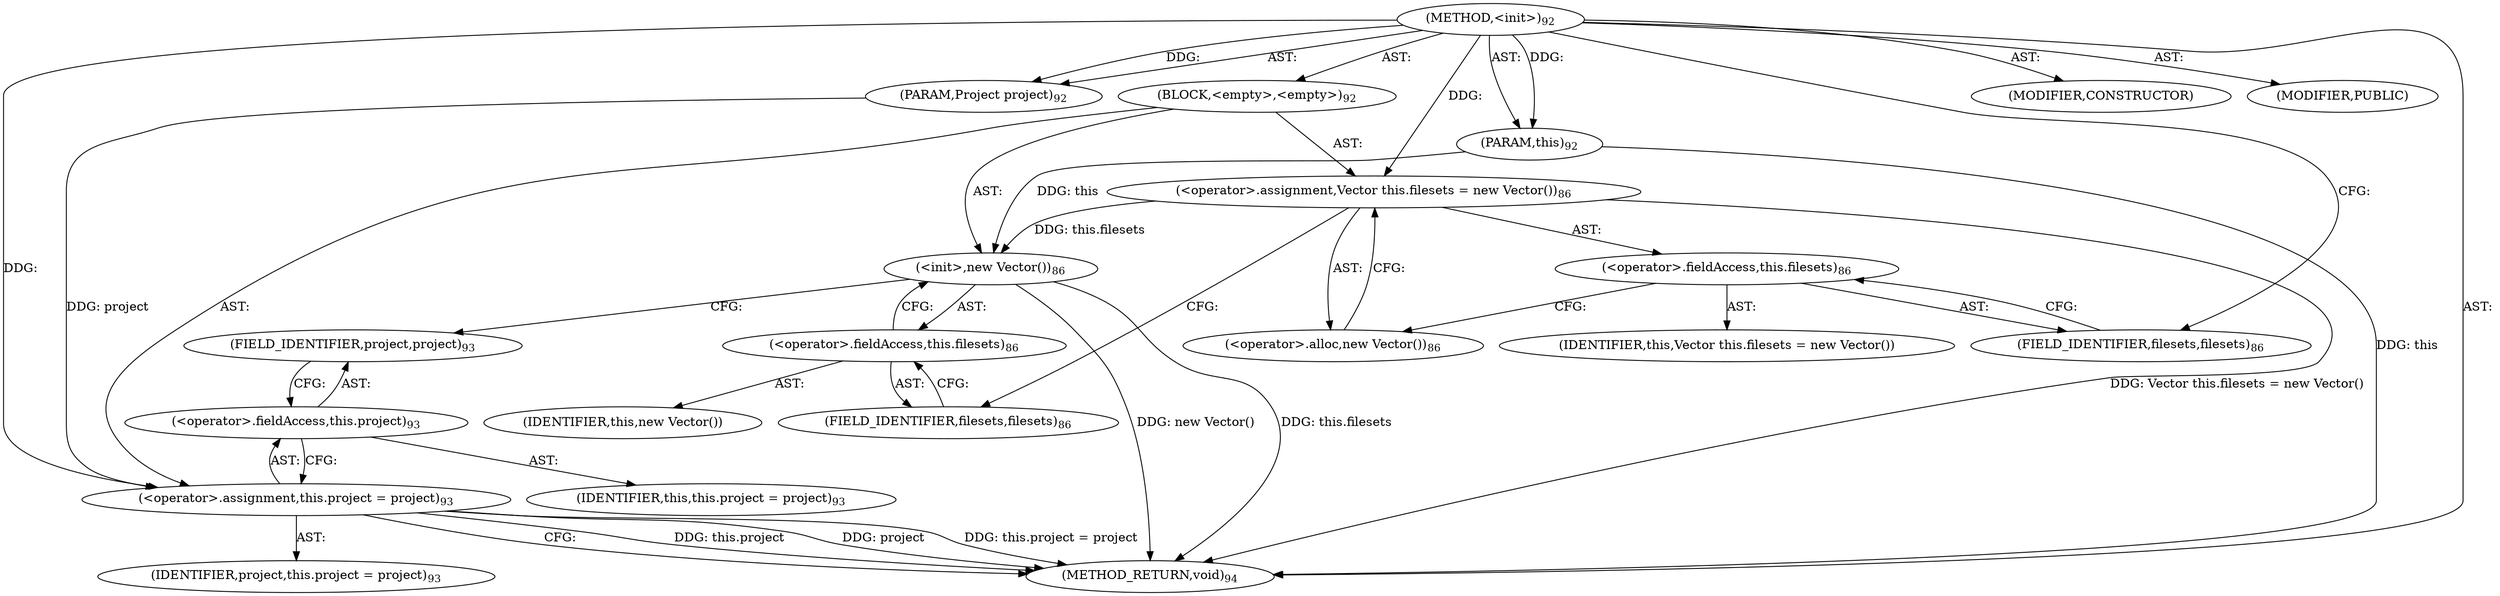 digraph "&lt;init&gt;" {  
"111669149696" [label = <(METHOD,&lt;init&gt;)<SUB>92</SUB>> ]
"115964116997" [label = <(PARAM,this)<SUB>92</SUB>> ]
"115964116998" [label = <(PARAM,Project project)<SUB>92</SUB>> ]
"25769803776" [label = <(BLOCK,&lt;empty&gt;,&lt;empty&gt;)<SUB>92</SUB>> ]
"30064771072" [label = <(&lt;operator&gt;.assignment,Vector this.filesets = new Vector())<SUB>86</SUB>> ]
"30064771073" [label = <(&lt;operator&gt;.fieldAccess,this.filesets)<SUB>86</SUB>> ]
"68719476750" [label = <(IDENTIFIER,this,Vector this.filesets = new Vector())> ]
"55834574848" [label = <(FIELD_IDENTIFIER,filesets,filesets)<SUB>86</SUB>> ]
"30064771074" [label = <(&lt;operator&gt;.alloc,new Vector())<SUB>86</SUB>> ]
"30064771075" [label = <(&lt;init&gt;,new Vector())<SUB>86</SUB>> ]
"30064771076" [label = <(&lt;operator&gt;.fieldAccess,this.filesets)<SUB>86</SUB>> ]
"68719476751" [label = <(IDENTIFIER,this,new Vector())> ]
"55834574849" [label = <(FIELD_IDENTIFIER,filesets,filesets)<SUB>86</SUB>> ]
"30064771077" [label = <(&lt;operator&gt;.assignment,this.project = project)<SUB>93</SUB>> ]
"30064771078" [label = <(&lt;operator&gt;.fieldAccess,this.project)<SUB>93</SUB>> ]
"68719476749" [label = <(IDENTIFIER,this,this.project = project)<SUB>93</SUB>> ]
"55834574850" [label = <(FIELD_IDENTIFIER,project,project)<SUB>93</SUB>> ]
"68719476752" [label = <(IDENTIFIER,project,this.project = project)<SUB>93</SUB>> ]
"133143986178" [label = <(MODIFIER,CONSTRUCTOR)> ]
"133143986179" [label = <(MODIFIER,PUBLIC)> ]
"128849018880" [label = <(METHOD_RETURN,void)<SUB>94</SUB>> ]
  "111669149696" -> "115964116997"  [ label = "AST: "] 
  "111669149696" -> "115964116998"  [ label = "AST: "] 
  "111669149696" -> "25769803776"  [ label = "AST: "] 
  "111669149696" -> "133143986178"  [ label = "AST: "] 
  "111669149696" -> "133143986179"  [ label = "AST: "] 
  "111669149696" -> "128849018880"  [ label = "AST: "] 
  "25769803776" -> "30064771072"  [ label = "AST: "] 
  "25769803776" -> "30064771075"  [ label = "AST: "] 
  "25769803776" -> "30064771077"  [ label = "AST: "] 
  "30064771072" -> "30064771073"  [ label = "AST: "] 
  "30064771072" -> "30064771074"  [ label = "AST: "] 
  "30064771073" -> "68719476750"  [ label = "AST: "] 
  "30064771073" -> "55834574848"  [ label = "AST: "] 
  "30064771075" -> "30064771076"  [ label = "AST: "] 
  "30064771076" -> "68719476751"  [ label = "AST: "] 
  "30064771076" -> "55834574849"  [ label = "AST: "] 
  "30064771077" -> "30064771078"  [ label = "AST: "] 
  "30064771077" -> "68719476752"  [ label = "AST: "] 
  "30064771078" -> "68719476749"  [ label = "AST: "] 
  "30064771078" -> "55834574850"  [ label = "AST: "] 
  "30064771072" -> "55834574849"  [ label = "CFG: "] 
  "30064771075" -> "55834574850"  [ label = "CFG: "] 
  "30064771077" -> "128849018880"  [ label = "CFG: "] 
  "30064771073" -> "30064771074"  [ label = "CFG: "] 
  "30064771074" -> "30064771072"  [ label = "CFG: "] 
  "30064771076" -> "30064771075"  [ label = "CFG: "] 
  "30064771078" -> "30064771077"  [ label = "CFG: "] 
  "55834574848" -> "30064771073"  [ label = "CFG: "] 
  "55834574849" -> "30064771076"  [ label = "CFG: "] 
  "55834574850" -> "30064771078"  [ label = "CFG: "] 
  "111669149696" -> "55834574848"  [ label = "CFG: "] 
  "115964116997" -> "128849018880"  [ label = "DDG: this"] 
  "30064771072" -> "128849018880"  [ label = "DDG: Vector this.filesets = new Vector()"] 
  "30064771075" -> "128849018880"  [ label = "DDG: this.filesets"] 
  "30064771075" -> "128849018880"  [ label = "DDG: new Vector()"] 
  "30064771077" -> "128849018880"  [ label = "DDG: this.project"] 
  "30064771077" -> "128849018880"  [ label = "DDG: project"] 
  "30064771077" -> "128849018880"  [ label = "DDG: this.project = project"] 
  "111669149696" -> "115964116997"  [ label = "DDG: "] 
  "111669149696" -> "115964116998"  [ label = "DDG: "] 
  "111669149696" -> "30064771072"  [ label = "DDG: "] 
  "115964116998" -> "30064771077"  [ label = "DDG: project"] 
  "111669149696" -> "30064771077"  [ label = "DDG: "] 
  "115964116997" -> "30064771075"  [ label = "DDG: this"] 
  "30064771072" -> "30064771075"  [ label = "DDG: this.filesets"] 
}
